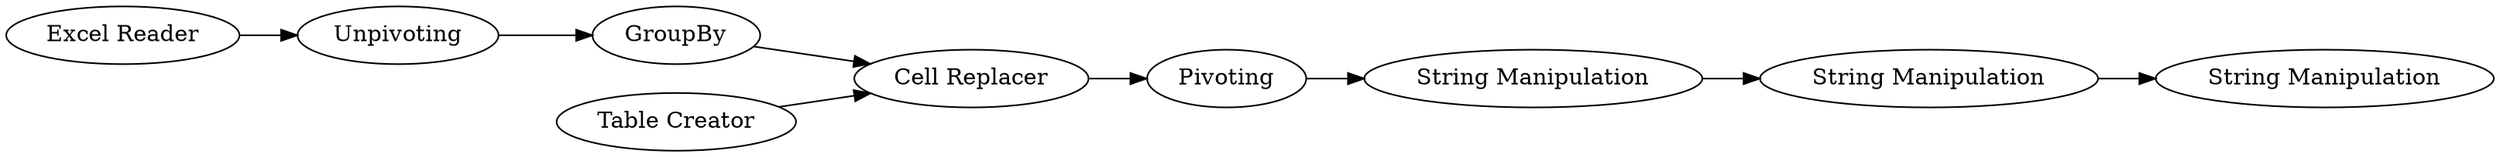 digraph {
	1 [label="Excel Reader"]
	2 [label=Unpivoting]
	3 [label=GroupBy]
	5 [label="Cell Replacer"]
	6 [label="Table Creator"]
	7 [label=Pivoting]
	9 [label="String Manipulation"]
	10 [label="String Manipulation"]
	11 [label="String Manipulation"]
	1 -> 2
	2 -> 3
	3 -> 5
	5 -> 7
	6 -> 5
	7 -> 9
	9 -> 10
	10 -> 11
	rankdir=LR
}
